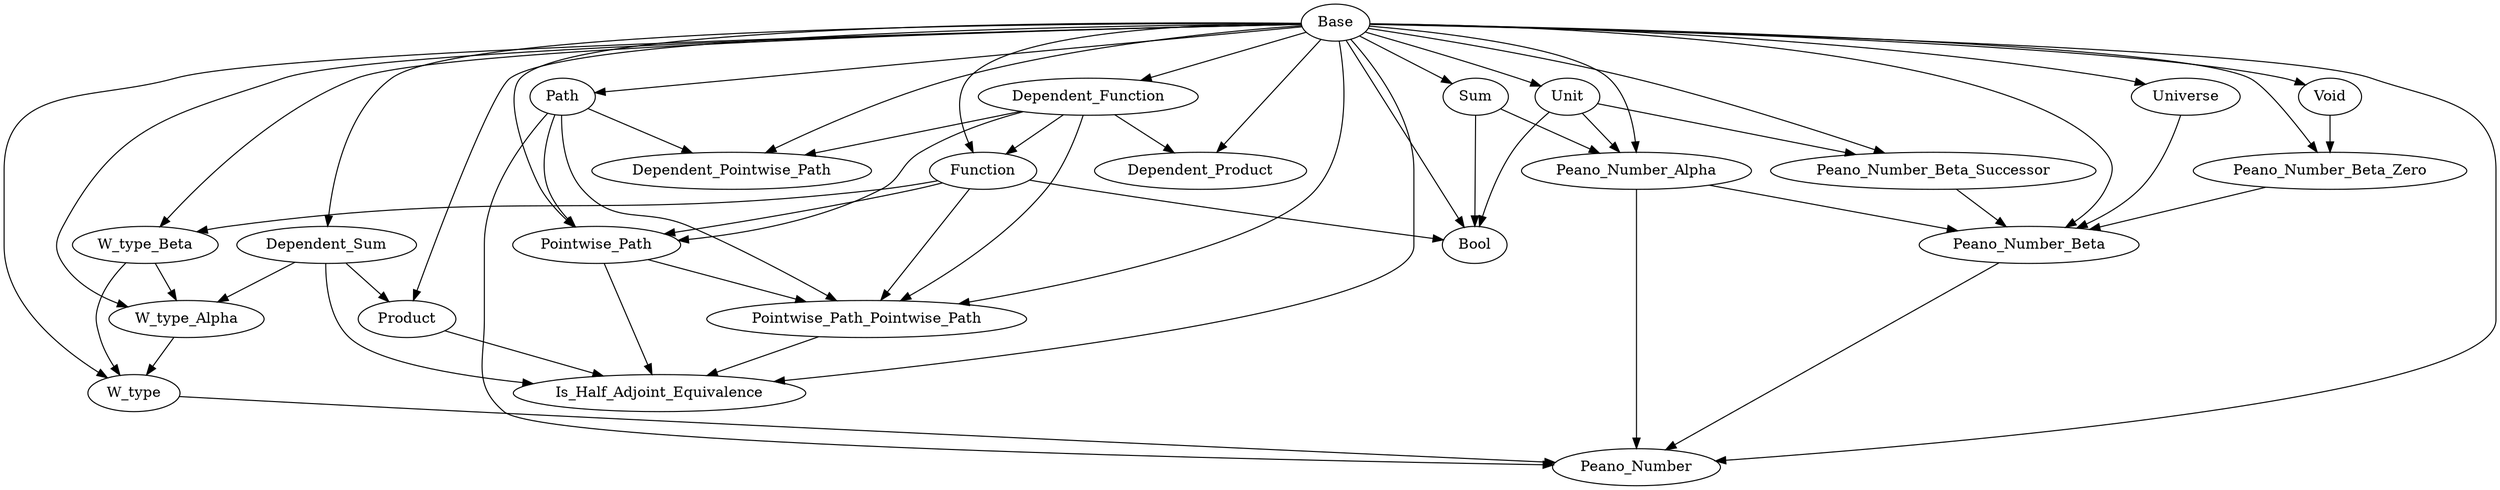 digraph Dependencies {
  # Base
  # Dependent_Function
  "Base" -> "Dependent_Function";
  # Function
  "Base" -> "Function";
  "Dependent_Function" -> "Function";
  # Dependent_Product
  "Base" -> "Dependent_Product";
  "Dependent_Function" -> "Dependent_Product";
  # Dependent_Sum
  "Base" -> "Dependent_Sum";
  # Product
  "Base" -> "Product";
  "Dependent_Sum" -> "Product";
  # Sum
  "Base" -> "Sum";
  # Unit
  "Base" -> "Unit";
  # Void
  "Base" -> "Void";
  # W_type_Beta
  "Base" -> "W_type_Beta";
  "Function" -> "W_type_Beta";
  # W_type_Alpha
  "Base" -> "W_type_Alpha";
  "Dependent_Sum" -> "W_type_Alpha";
  "W_type_Beta" -> "W_type_Alpha";
  # W_type
  "Base" -> "W_type";
  "W_type_Alpha" -> "W_type";
  "W_type_Beta" -> "W_type";
  # Universe
  "Base" -> "Universe";
  # Path
  "Base" -> "Path";
  # Dependent_Pointwise_Path
  "Base" -> "Dependent_Pointwise_Path";
  "Dependent_Function" -> "Dependent_Pointwise_Path";
  "Path" -> "Dependent_Pointwise_Path";
  # Pointwise_Path
  "Base" -> "Pointwise_Path";
  "Dependent_Function" -> "Pointwise_Path";
  "Function" -> "Pointwise_Path";
  "Path" -> "Pointwise_Path";
  # Pointwise_Path_Pointwise_Path
  "Base" -> "Pointwise_Path_Pointwise_Path";
  "Dependent_Function" -> "Pointwise_Path_Pointwise_Path";
  "Function" -> "Pointwise_Path_Pointwise_Path";
  "Path" -> "Pointwise_Path_Pointwise_Path";
  "Pointwise_Path" -> "Pointwise_Path_Pointwise_Path";
  # Is_Half_Adjoint_Equivalence
  "Base" -> "Is_Half_Adjoint_Equivalence";
  "Dependent_Sum" -> "Is_Half_Adjoint_Equivalence";
  "Product" -> "Is_Half_Adjoint_Equivalence";
  "Pointwise_Path" -> "Is_Half_Adjoint_Equivalence";
  "Pointwise_Path_Pointwise_Path" -> "Is_Half_Adjoint_Equivalence";
  # Bool
  "Base" -> "Bool";
  "Function" -> "Bool";
  "Sum" -> "Bool";
  "Unit" -> "Bool";
  # Peano_Number_Alpha
  "Base" -> "Peano_Number_Alpha";
  "Sum" -> "Peano_Number_Alpha";
  "Unit" -> "Peano_Number_Alpha";
  # Peano_Number_Beta_Zero
  "Base" -> "Peano_Number_Beta_Zero";
  "Void" -> "Peano_Number_Beta_Zero";
  # Peano_Number_Beta_Successor
  "Base" -> "Peano_Number_Beta_Successor";
  "Unit" -> "Peano_Number_Beta_Successor";
  # Peano_Number_Beta
  "Base" -> "Peano_Number_Beta";
  "Universe" -> "Peano_Number_Beta";
  "Peano_Number_Alpha" -> "Peano_Number_Beta";
  "Peano_Number_Beta_Zero" -> "Peano_Number_Beta";
  "Peano_Number_Beta_Successor" -> "Peano_Number_Beta";
  # Peano_Number
  "Base" -> "Peano_Number";
  "W_type" -> "Peano_Number";
  "Path" -> "Peano_Number";
  "Peano_Number_Alpha" -> "Peano_Number";
  "Peano_Number_Beta" -> "Peano_Number";
}
